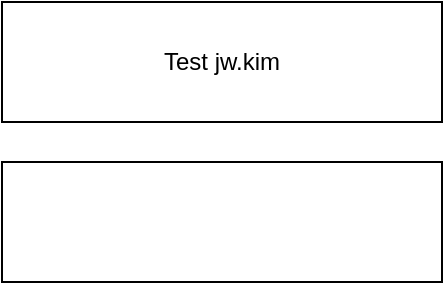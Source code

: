 <mxfile version="16.6.4" type="github">
  <diagram id="vp5v3e73azvAuojMwe5M" name="Page-1">
    <mxGraphModel dx="1209" dy="781" grid="1" gridSize="10" guides="1" tooltips="1" connect="1" arrows="1" fold="1" page="1" pageScale="1" pageWidth="827" pageHeight="1169" math="0" shadow="0">
      <root>
        <mxCell id="0" />
        <mxCell id="1" parent="0" />
        <mxCell id="Z5zXivq1PZEn_P9SInMH-1" value="Test jw.kim" style="rounded=0;whiteSpace=wrap;html=1;" vertex="1" parent="1">
          <mxGeometry x="270" y="180" width="220" height="60" as="geometry" />
        </mxCell>
        <mxCell id="Z5zXivq1PZEn_P9SInMH-2" value="" style="rounded=0;whiteSpace=wrap;html=1;" vertex="1" parent="1">
          <mxGeometry x="270" y="260" width="220" height="60" as="geometry" />
        </mxCell>
      </root>
    </mxGraphModel>
  </diagram>
</mxfile>
